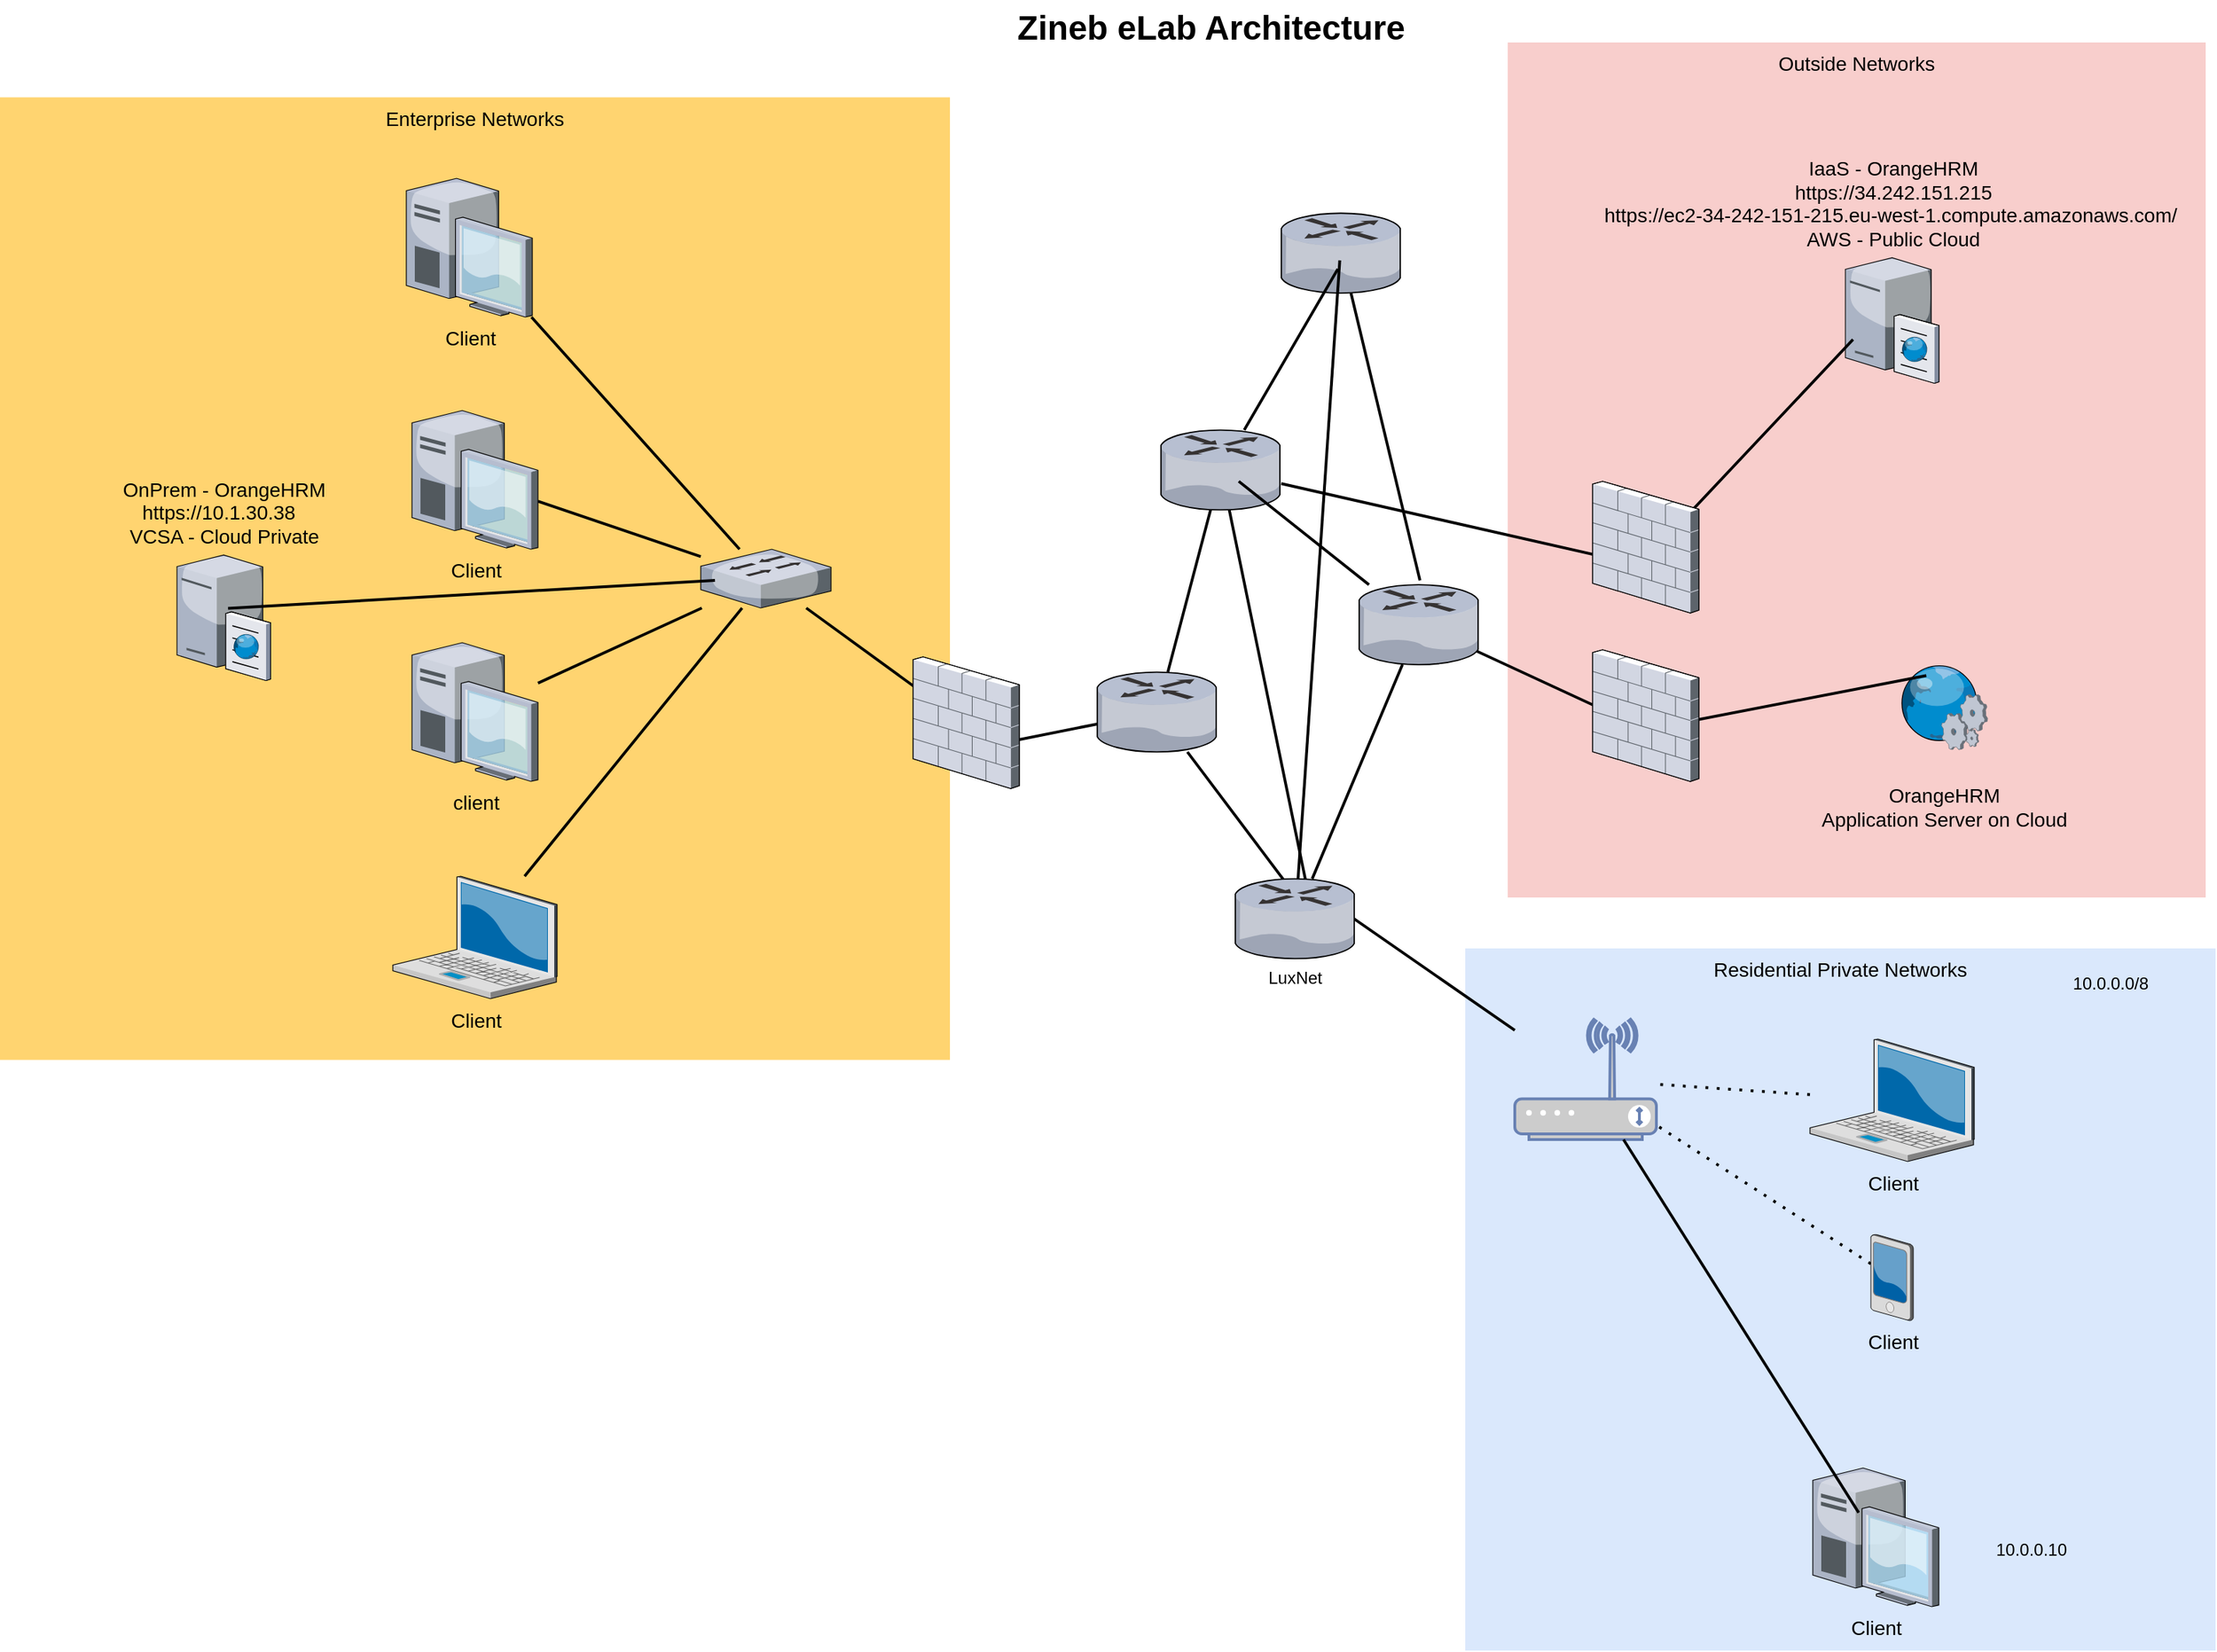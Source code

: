 <mxfile version="27.1.0" pages="3">
  <diagram name="Page-1" id="e3a06f82-3646-2815-327d-82caf3d4e204">
    <mxGraphModel dx="1665" dy="785" grid="1" gridSize="10" guides="1" tooltips="1" connect="1" arrows="1" fold="1" page="1" pageScale="1.5" pageWidth="1169" pageHeight="826" background="none" math="0" shadow="0">
      <root>
        <mxCell id="0" style=";html=1;" />
        <mxCell id="1" style=";html=1;" parent="0" />
        <mxCell id="6a7d8f32e03d9370-61" value="Outside Networks" style="whiteSpace=wrap;html=1;fillColor=#f8cecc;fontSize=14;strokeColor=none;verticalAlign=top;" parent="1" vertex="1">
          <mxGeometry x="1140" y="60" width="493" height="604" as="geometry" />
        </mxCell>
        <mxCell id="1c8GS376BosE7XwJWquw-27" style="edgeStyle=none;rounded=0;html=1;startSize=10;endSize=10;jettySize=auto;orthogonalLoop=1;fontSize=14;endArrow=none;endFill=0;strokeWidth=2;entryX=0.34;entryY=0.545;entryDx=0;entryDy=0;entryPerimeter=0;exitX=0.447;exitY=0.461;exitDx=0;exitDy=0;exitPerimeter=0;" parent="1" source="8HBRmW3oeEry_8KMEBdA-4" target="1c8GS376BosE7XwJWquw-24" edge="1">
          <mxGeometry relative="1" as="geometry">
            <mxPoint x="1000" y="459.5" as="sourcePoint" />
            <mxPoint x="1204" y="448.5" as="targetPoint" />
          </mxGeometry>
        </mxCell>
        <mxCell id="1c8GS376BosE7XwJWquw-16" value="Residential Private Networks" style="whiteSpace=wrap;html=1;fillColor=#dae8fc;fontSize=14;strokeColor=none;verticalAlign=top;" parent="1" vertex="1">
          <mxGeometry x="1110" y="700" width="530" height="496" as="geometry" />
        </mxCell>
        <mxCell id="6a7d8f32e03d9370-57" value="Enterprise Networks" style="whiteSpace=wrap;html=1;fillColor=#FFD470;gradientColor=none;fontSize=14;strokeColor=none;verticalAlign=top;" parent="1" vertex="1">
          <mxGeometry x="75" y="98.75" width="671" height="680" as="geometry" />
        </mxCell>
        <mxCell id="6a7d8f32e03d9370-35" style="edgeStyle=none;rounded=0;html=1;startSize=10;endSize=10;jettySize=auto;orthogonalLoop=1;fontSize=14;endArrow=none;endFill=0;strokeWidth=2;" parent="1" source="6a7d8f32e03d9370-2" target="1c8GS376BosE7XwJWquw-5" edge="1">
          <mxGeometry relative="1" as="geometry">
            <mxPoint x="637" y="693.32" as="targetPoint" />
          </mxGeometry>
        </mxCell>
        <mxCell id="6a7d8f32e03d9370-2" value="Client" style="verticalLabelPosition=bottom;aspect=fixed;html=1;verticalAlign=top;strokeColor=none;shape=mxgraph.citrix.laptop_2;fillColor=#66B2FF;gradientColor=#0066CC;fontSize=14;" parent="1" vertex="1">
          <mxGeometry x="352.5" y="649" width="116" height="86.5" as="geometry" />
        </mxCell>
        <mxCell id="6a7d8f32e03d9370-34" style="edgeStyle=none;rounded=0;html=1;startSize=10;endSize=10;jettySize=auto;orthogonalLoop=1;fontSize=14;endArrow=none;endFill=0;strokeWidth=2;" parent="1" source="6a7d8f32e03d9370-3" target="1c8GS376BosE7XwJWquw-5" edge="1">
          <mxGeometry relative="1" as="geometry">
            <mxPoint x="637" y="529.147" as="targetPoint" />
          </mxGeometry>
        </mxCell>
        <mxCell id="6a7d8f32e03d9370-3" value="client" style="verticalLabelPosition=bottom;aspect=fixed;html=1;verticalAlign=top;strokeColor=none;shape=mxgraph.citrix.desktop;fillColor=#66B2FF;gradientColor=#0066CC;fontSize=14;" parent="1" vertex="1">
          <mxGeometry x="366.0" y="484.0" width="89" height="98" as="geometry" />
        </mxCell>
        <mxCell id="6a7d8f32e03d9370-33" style="edgeStyle=none;rounded=0;html=1;startSize=10;endSize=10;jettySize=auto;orthogonalLoop=1;fontSize=14;endArrow=none;endFill=0;strokeWidth=2;" parent="1" source="6a7d8f32e03d9370-4" target="1c8GS376BosE7XwJWquw-5" edge="1">
          <mxGeometry relative="1" as="geometry">
            <mxPoint x="637" y="365.147" as="targetPoint" />
          </mxGeometry>
        </mxCell>
        <mxCell id="6a7d8f32e03d9370-4" value="Client" style="verticalLabelPosition=bottom;aspect=fixed;html=1;verticalAlign=top;strokeColor=none;shape=mxgraph.citrix.desktop;fillColor=#66B2FF;gradientColor=#0066CC;fontSize=14;" parent="1" vertex="1">
          <mxGeometry x="366.0" y="320.0" width="89" height="98" as="geometry" />
        </mxCell>
        <mxCell id="6a7d8f32e03d9370-32" style="edgeStyle=none;rounded=0;html=1;startSize=10;endSize=10;jettySize=auto;orthogonalLoop=1;fontSize=14;endArrow=none;endFill=0;strokeWidth=2;" parent="1" source="6a7d8f32e03d9370-5" target="1c8GS376BosE7XwJWquw-5" edge="1">
          <mxGeometry relative="1" as="geometry">
            <mxPoint x="637" y="201.137" as="targetPoint" />
          </mxGeometry>
        </mxCell>
        <mxCell id="6a7d8f32e03d9370-5" value="Client" style="verticalLabelPosition=bottom;aspect=fixed;html=1;verticalAlign=top;strokeColor=none;shape=mxgraph.citrix.desktop;fillColor=#66B2FF;gradientColor=#0066CC;fontSize=14;" parent="1" vertex="1">
          <mxGeometry x="362.0" y="156.0" width="89" height="98" as="geometry" />
        </mxCell>
        <mxCell id="6a7d8f32e03d9370-52" style="edgeStyle=none;rounded=0;html=1;startSize=10;endSize=10;jettySize=auto;orthogonalLoop=1;fontSize=14;endArrow=none;endFill=0;strokeWidth=2;entryX=0.654;entryY=0.674;entryDx=0;entryDy=0;entryPerimeter=0;" parent="1" source="6a7d8f32e03d9370-13" target="1c8GS376BosE7XwJWquw-23" edge="1">
          <mxGeometry relative="1" as="geometry">
            <mxPoint x="1175.0" y="544.709" as="targetPoint" />
          </mxGeometry>
        </mxCell>
        <mxCell id="6a7d8f32e03d9370-13" value="" style="verticalLabelPosition=bottom;aspect=fixed;html=1;verticalAlign=top;strokeColor=none;shape=mxgraph.citrix.router;fillColor=#66B2FF;gradientColor=#0066CC;fontSize=14;" parent="1" vertex="1">
          <mxGeometry x="895" y="333.8" width="85" height="56.41" as="geometry" />
        </mxCell>
        <mxCell id="6a7d8f32e03d9370-46" style="edgeStyle=none;rounded=0;html=1;startSize=10;endSize=10;jettySize=auto;orthogonalLoop=1;fontSize=14;endArrow=none;endFill=0;strokeWidth=2;exitX=0.748;exitY=0.669;exitDx=0;exitDy=0;exitPerimeter=0;" parent="1" source="1c8GS376BosE7XwJWquw-4" target="1c8GS376BosE7XwJWquw-25" edge="1">
          <mxGeometry relative="1" as="geometry">
            <mxPoint x="834" y="544.241" as="sourcePoint" />
          </mxGeometry>
        </mxCell>
        <mxCell id="6a7d8f32e03d9370-49" style="edgeStyle=none;rounded=0;html=1;startSize=10;endSize=10;jettySize=auto;orthogonalLoop=1;fontSize=14;endArrow=none;endFill=0;strokeWidth=2;entryX=0.736;entryY=0.238;entryDx=0;entryDy=0;entryPerimeter=0;" parent="1" source="1c8GS376BosE7XwJWquw-20" target="1c8GS376BosE7XwJWquw-28" edge="1">
          <mxGeometry relative="1" as="geometry" />
        </mxCell>
        <mxCell id="6a7d8f32e03d9370-30" value="&lt;br&gt;OrangeHRM&lt;br&gt;Application Server on Cloud" style="verticalLabelPosition=bottom;aspect=fixed;html=1;verticalAlign=top;strokeColor=none;shape=mxgraph.citrix.web_service;fillColor=#66B2FF;gradientColor=#0066CC;fontSize=14;" parent="1" vertex="1">
          <mxGeometry x="1416" y="499.5" width="63" height="60" as="geometry" />
        </mxCell>
        <mxCell id="6a7d8f32e03d9370-62" value="Zineb eLab Architecture" style="text;strokeColor=none;fillColor=none;html=1;fontSize=24;fontStyle=1;verticalAlign=middle;align=center;" parent="1" vertex="1">
          <mxGeometry x="499" y="30" width="861" height="40" as="geometry" />
        </mxCell>
        <mxCell id="1c8GS376BosE7XwJWquw-1" value="IaaS - OrangeHRM&lt;br&gt;https://34.242.151.215&lt;br&gt;https://ec2-34-242-151-215.eu-west-1.compute.amazonaws.com/&amp;nbsp;&lt;br&gt;AWS - Public Cloud" style="verticalLabelPosition=top;aspect=fixed;html=1;verticalAlign=bottom;strokeColor=none;shape=mxgraph.citrix.cache_server;fillColor=#66B2FF;gradientColor=#0066CC;fontSize=14;labelPosition=center;align=center;" parent="1" vertex="1">
          <mxGeometry x="1378.5" y="210" width="66" height="90.63" as="geometry" />
        </mxCell>
        <mxCell id="1c8GS376BosE7XwJWquw-5" value="" style="verticalLabelPosition=bottom;sketch=0;aspect=fixed;html=1;verticalAlign=top;strokeColor=none;align=center;outlineConnect=0;shape=mxgraph.citrix.switch;" parent="1" vertex="1">
          <mxGeometry x="570" y="418" width="92" height="41.5" as="geometry" />
        </mxCell>
        <mxCell id="1c8GS376BosE7XwJWquw-6" style="edgeStyle=none;rounded=0;html=1;startSize=10;endSize=10;jettySize=auto;orthogonalLoop=1;fontSize=14;endArrow=none;endFill=0;strokeWidth=2;entryX=0.591;entryY=0.567;entryDx=0;entryDy=0;entryPerimeter=0;" parent="1" source="1c8GS376BosE7XwJWquw-5" target="1c8GS376BosE7XwJWquw-4" edge="1">
          <mxGeometry relative="1" as="geometry">
            <mxPoint x="456" y="659" as="sourcePoint" />
            <mxPoint x="609" y="470" as="targetPoint" />
          </mxGeometry>
        </mxCell>
        <mxCell id="1c8GS376BosE7XwJWquw-4" value="" style="verticalLabelPosition=bottom;aspect=fixed;html=1;verticalAlign=top;strokeColor=none;shape=mxgraph.citrix.firewall;fillColor=#66B2FF;gradientColor=#0066CC;fontSize=14;" parent="1" vertex="1">
          <mxGeometry x="720" y="494" width="75" height="93" as="geometry" />
        </mxCell>
        <mxCell id="1c8GS376BosE7XwJWquw-9" style="edgeStyle=none;rounded=0;html=1;startSize=10;endSize=10;jettySize=auto;orthogonalLoop=1;fontSize=14;endArrow=none;endFill=0;strokeWidth=2;exitX=0.482;exitY=0.61;exitDx=0;exitDy=0;exitPerimeter=0;entryX=0.082;entryY=0.66;entryDx=0;entryDy=0;entryPerimeter=0;" parent="1" source="1c8GS376BosE7XwJWquw-23" target="1c8GS376BosE7XwJWquw-1" edge="1">
          <mxGeometry relative="1" as="geometry">
            <mxPoint x="1216" y="328" as="sourcePoint" />
            <mxPoint x="1336" y="182" as="targetPoint" />
          </mxGeometry>
        </mxCell>
        <mxCell id="1c8GS376BosE7XwJWquw-12" style="edgeStyle=none;rounded=0;html=1;startSize=10;endSize=10;jettySize=auto;orthogonalLoop=1;fontSize=14;endArrow=none;endFill=0;strokeWidth=2;exitX=0.733;exitY=0.571;exitDx=0;exitDy=0;exitPerimeter=0;entryX=0.312;entryY=0.129;entryDx=0;entryDy=0;entryPerimeter=0;" parent="1" source="1c8GS376BosE7XwJWquw-24" target="6a7d8f32e03d9370-30" edge="1">
          <mxGeometry relative="1" as="geometry">
            <mxPoint x="1227" y="329" as="sourcePoint" />
            <mxPoint x="1486" y="330" as="targetPoint" />
          </mxGeometry>
        </mxCell>
        <mxCell id="1c8GS376BosE7XwJWquw-13" value="" style="endArrow=none;dashed=1;html=1;dashPattern=1 3;strokeWidth=2;rounded=0;" parent="1" source="1c8GS376BosE7XwJWquw-18" target="1c8GS376BosE7XwJWquw-20" edge="1">
          <mxGeometry width="50" height="50" relative="1" as="geometry">
            <mxPoint x="1250" y="1020" as="sourcePoint" />
            <mxPoint x="1310" y="810" as="targetPoint" />
          </mxGeometry>
        </mxCell>
        <mxCell id="1c8GS376BosE7XwJWquw-17" value="Client" style="verticalLabelPosition=bottom;aspect=fixed;html=1;verticalAlign=top;strokeColor=none;shape=mxgraph.citrix.laptop_2;fillColor=#66B2FF;gradientColor=#0066CC;fontSize=14;" parent="1" vertex="1">
          <mxGeometry x="1353.5" y="764" width="116" height="86.5" as="geometry" />
        </mxCell>
        <mxCell id="1c8GS376BosE7XwJWquw-18" value="Client" style="verticalLabelPosition=bottom;aspect=fixed;html=1;verticalAlign=top;strokeColor=none;shape=mxgraph.citrix.pda;fillColor=#66B2FF;gradientColor=#0066CC;fontSize=14;" parent="1" vertex="1">
          <mxGeometry x="1396.5" y="902" width="30" height="61" as="geometry" />
        </mxCell>
        <mxCell id="1c8GS376BosE7XwJWquw-20" value="" style="fontColor=#0066CC;verticalAlign=top;verticalLabelPosition=bottom;labelPosition=center;align=center;html=1;outlineConnect=0;fillColor=#CCCCCC;strokeColor=#6881B3;gradientColor=none;gradientDirection=north;strokeWidth=2;shape=mxgraph.networks.wireless_modem;" parent="1" vertex="1">
          <mxGeometry x="1145" y="750" width="100" height="85" as="geometry" />
        </mxCell>
        <mxCell id="1c8GS376BosE7XwJWquw-21" value="Client" style="verticalLabelPosition=bottom;aspect=fixed;html=1;verticalAlign=top;strokeColor=none;shape=mxgraph.citrix.desktop;fillColor=#66B2FF;gradientColor=#0066CC;fontSize=14;" parent="1" vertex="1">
          <mxGeometry x="1355.5" y="1067" width="89" height="98" as="geometry" />
        </mxCell>
        <mxCell id="1c8GS376BosE7XwJWquw-23" value="" style="verticalLabelPosition=bottom;aspect=fixed;html=1;verticalAlign=top;strokeColor=none;shape=mxgraph.citrix.firewall;fillColor=#66B2FF;gradientColor=#0066CC;fontSize=14;" parent="1" vertex="1">
          <mxGeometry x="1200" y="370" width="75" height="93" as="geometry" />
        </mxCell>
        <mxCell id="1c8GS376BosE7XwJWquw-24" value="" style="verticalLabelPosition=bottom;aspect=fixed;html=1;verticalAlign=top;strokeColor=none;shape=mxgraph.citrix.firewall;fillColor=#66B2FF;gradientColor=#0066CC;fontSize=14;" parent="1" vertex="1">
          <mxGeometry x="1200" y="489" width="75" height="93" as="geometry" />
        </mxCell>
        <mxCell id="1c8GS376BosE7XwJWquw-25" value="" style="verticalLabelPosition=bottom;aspect=fixed;html=1;verticalAlign=top;strokeColor=none;shape=mxgraph.citrix.router;fillColor=#66B2FF;gradientColor=#0066CC;fontSize=14;" parent="1" vertex="1">
          <mxGeometry x="850" y="504.79" width="85" height="56.41" as="geometry" />
        </mxCell>
        <mxCell id="1c8GS376BosE7XwJWquw-26" style="edgeStyle=none;rounded=0;html=1;startSize=10;endSize=10;jettySize=auto;orthogonalLoop=1;fontSize=14;endArrow=none;endFill=0;strokeWidth=2;" parent="1" source="6a7d8f32e03d9370-13" target="1c8GS376BosE7XwJWquw-25" edge="1">
          <mxGeometry relative="1" as="geometry">
            <mxPoint x="820" y="542" as="sourcePoint" />
            <mxPoint x="1003" y="320" as="targetPoint" />
          </mxGeometry>
        </mxCell>
        <mxCell id="1c8GS376BosE7XwJWquw-29" style="edgeStyle=none;rounded=0;html=1;startSize=10;endSize=10;jettySize=auto;orthogonalLoop=1;fontSize=14;endArrow=none;endFill=0;strokeWidth=2;exitX=0.626;exitY=0.321;exitDx=0;exitDy=0;exitPerimeter=0;" parent="1" source="1c8GS376BosE7XwJWquw-28" target="6a7d8f32e03d9370-13" edge="1">
          <mxGeometry relative="1" as="geometry">
            <mxPoint x="1131" y="602.5" as="sourcePoint" />
            <mxPoint x="990" y="456.5" as="targetPoint" />
          </mxGeometry>
        </mxCell>
        <mxCell id="1c8GS376BosE7XwJWquw-31" style="edgeStyle=none;rounded=0;html=1;startSize=10;endSize=10;jettySize=auto;orthogonalLoop=1;fontSize=14;endArrow=none;endFill=0;strokeWidth=2;exitX=0.515;exitY=0.238;exitDx=0;exitDy=0;exitPerimeter=0;" parent="1" source="1c8GS376BosE7XwJWquw-28" target="1c8GS376BosE7XwJWquw-25" edge="1">
          <mxGeometry relative="1" as="geometry">
            <mxPoint x="1063" y="546" as="sourcePoint" />
            <mxPoint x="922" y="400" as="targetPoint" />
          </mxGeometry>
        </mxCell>
        <mxCell id="1c8GS376BosE7XwJWquw-38" value="" style="endArrow=none;dashed=1;html=1;dashPattern=1 3;strokeWidth=2;rounded=0;" parent="1" source="1c8GS376BosE7XwJWquw-17" target="1c8GS376BosE7XwJWquw-20" edge="1">
          <mxGeometry width="50" height="50" relative="1" as="geometry">
            <mxPoint x="1407" y="933" as="sourcePoint" />
            <mxPoint x="1255" y="835" as="targetPoint" />
          </mxGeometry>
        </mxCell>
        <mxCell id="1c8GS376BosE7XwJWquw-39" style="edgeStyle=none;rounded=0;html=1;startSize=10;endSize=10;jettySize=auto;orthogonalLoop=1;fontSize=14;endArrow=none;endFill=0;strokeWidth=2;exitX=0.364;exitY=0.322;exitDx=0;exitDy=0;exitPerimeter=0;" parent="1" source="1c8GS376BosE7XwJWquw-21" target="1c8GS376BosE7XwJWquw-20" edge="1">
          <mxGeometry relative="1" as="geometry">
            <mxPoint x="1321" y="976" as="sourcePoint" />
            <mxPoint x="1180" y="830" as="targetPoint" />
          </mxGeometry>
        </mxCell>
        <mxCell id="1c8GS376BosE7XwJWquw-28" value="" style="verticalLabelPosition=bottom;aspect=fixed;html=1;verticalAlign=top;strokeColor=none;shape=mxgraph.citrix.router;fillColor=#66B2FF;gradientColor=#0066CC;fontSize=14;" parent="1" vertex="1">
          <mxGeometry x="947.5" y="650.8" width="85" height="56.41" as="geometry" />
        </mxCell>
        <mxCell id="1c8GS376BosE7XwJWquw-42" value="&lt;br&gt;OnPrem - OrangeHRM&lt;div&gt;https://10.1.30.38&amp;nbsp;&amp;nbsp;&lt;br&gt;VCSA - Cloud Private&lt;/div&gt;" style="verticalLabelPosition=top;aspect=fixed;html=1;verticalAlign=bottom;strokeColor=none;shape=mxgraph.citrix.cache_server;fillColor=#66B2FF;gradientColor=#0066CC;fontSize=14;labelPosition=center;align=center;" parent="1" vertex="1">
          <mxGeometry x="200" y="420" width="66" height="90.63" as="geometry" />
        </mxCell>
        <mxCell id="1c8GS376BosE7XwJWquw-44" style="edgeStyle=none;rounded=0;html=1;startSize=10;endSize=10;jettySize=auto;orthogonalLoop=1;fontSize=14;endArrow=none;endFill=0;strokeWidth=2;exitX=0.547;exitY=0.438;exitDx=0;exitDy=0;exitPerimeter=0;entryX=0.109;entryY=0.53;entryDx=0;entryDy=0;entryPerimeter=0;" parent="1" source="1c8GS376BosE7XwJWquw-42" target="1c8GS376BosE7XwJWquw-5" edge="1">
          <mxGeometry relative="1" as="geometry">
            <mxPoint x="465" y="394" as="sourcePoint" />
            <mxPoint x="580" y="433" as="targetPoint" />
          </mxGeometry>
        </mxCell>
        <mxCell id="8HBRmW3oeEry_8KMEBdA-1" value="LuxNet" style="text;html=1;align=center;verticalAlign=middle;whiteSpace=wrap;rounded=0;" parent="1" vertex="1">
          <mxGeometry x="960" y="705.5" width="60" height="30" as="geometry" />
        </mxCell>
        <mxCell id="8HBRmW3oeEry_8KMEBdA-3" value="" style="verticalLabelPosition=bottom;aspect=fixed;html=1;verticalAlign=top;strokeColor=none;shape=mxgraph.citrix.router;fillColor=#66B2FF;gradientColor=#0066CC;fontSize=14;" parent="1" vertex="1">
          <mxGeometry x="980" y="180.63" width="85" height="56.41" as="geometry" />
        </mxCell>
        <mxCell id="8HBRmW3oeEry_8KMEBdA-4" value="" style="verticalLabelPosition=bottom;aspect=fixed;html=1;verticalAlign=top;strokeColor=none;shape=mxgraph.citrix.router;fillColor=#66B2FF;gradientColor=#0066CC;fontSize=14;" parent="1" vertex="1">
          <mxGeometry x="1035" y="443.09" width="85" height="56.41" as="geometry" />
        </mxCell>
        <mxCell id="8HBRmW3oeEry_8KMEBdA-6" style="edgeStyle=none;rounded=0;html=1;startSize=10;endSize=10;jettySize=auto;orthogonalLoop=1;fontSize=14;endArrow=none;endFill=0;strokeWidth=2;" parent="1" target="8HBRmW3oeEry_8KMEBdA-4" edge="1">
          <mxGeometry relative="1" as="geometry">
            <mxPoint x="1212" y="431" as="targetPoint" />
            <mxPoint x="950" y="370" as="sourcePoint" />
          </mxGeometry>
        </mxCell>
        <mxCell id="8HBRmW3oeEry_8KMEBdA-7" style="edgeStyle=none;rounded=0;html=1;startSize=10;endSize=10;jettySize=auto;orthogonalLoop=1;fontSize=14;endArrow=none;endFill=0;strokeWidth=2;" parent="1" source="8HBRmW3oeEry_8KMEBdA-3" edge="1">
          <mxGeometry relative="1" as="geometry">
            <mxPoint x="1078" y="440" as="targetPoint" />
            <mxPoint x="1000" y="392" as="sourcePoint" />
          </mxGeometry>
        </mxCell>
        <mxCell id="8HBRmW3oeEry_8KMEBdA-8" style="edgeStyle=none;rounded=0;html=1;startSize=10;endSize=10;jettySize=auto;orthogonalLoop=1;fontSize=14;endArrow=none;endFill=0;strokeWidth=2;" parent="1" target="6a7d8f32e03d9370-13" edge="1">
          <mxGeometry relative="1" as="geometry">
            <mxPoint x="1078" y="451" as="targetPoint" />
            <mxPoint x="1020" y="220" as="sourcePoint" />
          </mxGeometry>
        </mxCell>
        <mxCell id="8HBRmW3oeEry_8KMEBdA-9" style="edgeStyle=none;rounded=0;html=1;startSize=10;endSize=10;jettySize=auto;orthogonalLoop=1;fontSize=14;endArrow=none;endFill=0;strokeWidth=2;" parent="1" target="1c8GS376BosE7XwJWquw-28" edge="1">
          <mxGeometry relative="1" as="geometry">
            <mxPoint x="1035" y="420.0" as="targetPoint" />
            <mxPoint x="1021.366" y="213.95" as="sourcePoint" />
          </mxGeometry>
        </mxCell>
        <mxCell id="8HBRmW3oeEry_8KMEBdA-10" style="edgeStyle=none;rounded=0;html=1;startSize=10;endSize=10;jettySize=auto;orthogonalLoop=1;fontSize=14;endArrow=none;endFill=0;strokeWidth=2;" parent="1" source="8HBRmW3oeEry_8KMEBdA-4" target="1c8GS376BosE7XwJWquw-28" edge="1">
          <mxGeometry relative="1" as="geometry">
            <mxPoint x="1110" y="691" as="targetPoint" />
            <mxPoint x="1052" y="460" as="sourcePoint" />
          </mxGeometry>
        </mxCell>
        <mxCell id="8HBRmW3oeEry_8KMEBdA-14" value="10.0.0.0/8" style="text;html=1;align=center;verticalAlign=middle;whiteSpace=wrap;rounded=0;" parent="1" vertex="1">
          <mxGeometry x="1536.25" y="710" width="60" height="30" as="geometry" />
        </mxCell>
        <mxCell id="8HBRmW3oeEry_8KMEBdA-15" value="10.0.0.10" style="text;html=1;align=center;verticalAlign=middle;whiteSpace=wrap;rounded=0;" parent="1" vertex="1">
          <mxGeometry x="1480" y="1110" width="60" height="30" as="geometry" />
        </mxCell>
      </root>
    </mxGraphModel>
  </diagram>
  <diagram id="7Zdg5XOAvt3qt6NcCtvr" name="Page-2">
    <mxGraphModel dx="1418" dy="786" grid="1" gridSize="10" guides="1" tooltips="1" connect="1" arrows="1" fold="1" page="1" pageScale="1" pageWidth="827" pageHeight="1169" math="0" shadow="0">
      <root>
        <mxCell id="0" />
        <mxCell id="1" parent="0" />
        <mxCell id="WBae-NqPy4r9RPlT_UIk-1" value="Version Actuelle" style="text;html=1;align=center;verticalAlign=middle;whiteSpace=wrap;rounded=0;" parent="1" vertex="1">
          <mxGeometry x="130" y="30" width="60" height="30" as="geometry" />
        </mxCell>
        <mxCell id="WBae-NqPy4r9RPlT_UIk-3" value="&lt;br&gt;&lt;table style=&quot;forced-color-adjust: none; font-style: normal; font-variant-ligatures: normal; font-variant-caps: normal; font-weight: 400; orphans: 2; text-transform: none; widows: 2; word-spacing: 0px; -webkit-text-stroke-width: 0px; white-space: normal; text-decoration-thickness: initial; text-decoration-style: initial; text-decoration-color: initial; box-sizing: inherit; border-spacing: 0px; border-style: solid; border-width: 0px; border-color: rgb(203, 212, 216); border-radius: 0px; background-color: rgb(255, 255, 255); color: rgb(102, 102, 102); margin: 0px; max-width: 100%; width: 500px; box-shadow: none; font-family: Metropolis, &amp;quot;Avenir Next&amp;quot;, &amp;quot;Helvetica Neue&amp;quot;, Arial, sans-serif; font-size: 14px; letter-spacing: -0.1px; text-align: start;&quot; class=&quot;table table-compact table-noborder ng-star-inserted&quot;&gt;&lt;tbody style=&quot;forced-color-adjust: none;&quot;&gt;&lt;tr style=&quot;forced-color-adjust: none; box-sizing: inherit;&quot;&gt;&lt;td style=&quot;forced-color-adjust: none; box-sizing: inherit; color: rgb(27, 43, 50); border-top: 0px none; font-size: 13px; line-height: 20px; font-weight: 600; padding: 4px 16px 4px 0px; vertical-align: top; letter-spacing: -0.1px; margin-top: 1.2rem; margin-bottom: 0px; border-right: 0px none; width: 6rem; border-radius: 0px !important;&quot; class=&quot;left left-width p4&quot;&gt;CPU&lt;/td&gt;&lt;td style=&quot;forced-color-adjust: none; box-sizing: inherit; border-top: 0px none; line-height: 16px; padding: 4px 16px; vertical-align: top; border-radius: 0px !important;&quot; data-test-id=&quot;cpuUtilizationValues&quot; class=&quot;left&quot;&gt;2 CPU(s),&amp;nbsp;&lt;/td&gt;&lt;/tr&gt;&lt;tr style=&quot;forced-color-adjust: none; box-sizing: inherit;&quot;&gt;&lt;td style=&quot;forced-color-adjust: none; box-sizing: inherit; color: rgb(27, 43, 50); border-top: 0px none; font-size: 13px; line-height: 20px; font-weight: 600; padding: 4px 16px 4px 0px; vertical-align: top; letter-spacing: -0.1px; margin-top: 1.2rem; margin-bottom: 0px; border-right: 0px none; width: 6rem; border-radius: 0px !important;&quot; class=&quot;left left-width p4&quot;&gt;Memory&lt;/td&gt;&lt;td style=&quot;forced-color-adjust: none; box-sizing: inherit; border-top: 0px none; line-height: 16px; padding: 4px 16px; vertical-align: top; border-radius: 0px !important;&quot; data-test-id=&quot;memoryUtilizationValues&quot; class=&quot;left&quot;&gt;2 GB,active&lt;/td&gt;&lt;/tr&gt;&lt;tr style=&quot;forced-color-adjust: none; box-sizing: inherit;&quot; class=&quot;ng-star-inserted&quot;&gt;&lt;td style=&quot;forced-color-adjust: none; box-sizing: inherit; color: rgb(27, 43, 50); border-top: 0px none; font-size: 13px; line-height: 20px; font-weight: 600; padding: 4px 16px 4px 0px; vertical-align: top; letter-spacing: -0.1px; margin-top: 1.2rem; margin-bottom: 0px; border-right: 0px none; width: 6rem; border-radius: 0px !important;&quot; class=&quot;left left-width p4&quot;&gt;Hard disk 1&lt;/td&gt;&lt;td style=&quot;forced-color-adjust: none; box-sizing: inherit; border-top: 0px none; line-height: 16px; padding: 4px 16px; vertical-align: top; border-radius: 0px !important;&quot; class=&quot;left&quot;&gt;&lt;div style=&quot;forced-color-adjust: none; box-sizing: inherit;&quot;&gt;&lt;span style=&quot;forced-color-adjust: none; box-sizing: inherit;&quot; class=&quot;ng-star-inserted&quot;&gt;50 GB&amp;nbsp;&lt;br&gt;&lt;br&gt;&lt;span style=&quot;color: rgb(84, 91, 100); font-family: &amp;quot;Amazon Ember&amp;quot;, &amp;quot;Helvetica Neue&amp;quot;, Roboto, Arial, sans-serif; letter-spacing: normal;&quot;&gt;&amp;nbsp;&lt;/span&gt;&lt;span style=&quot;color: rgb(84, 91, 100); font-family: &amp;quot;Amazon Ember&amp;quot;, &amp;quot;Helvetica Neue&amp;quot;, Roboto, Arial, sans-serif; letter-spacing: normal;&quot;&gt;10.63&lt;/span&gt;&lt;span style=&quot;color: rgb(84, 91, 100); font-family: &amp;quot;Amazon Ember&amp;quot;, &amp;quot;Helvetica Neue&amp;quot;, Roboto, Arial, sans-serif; letter-spacing: normal;&quot;&gt;&amp;nbsp;&lt;/span&gt;&lt;span style=&quot;color: rgb(84, 91, 100); font-family: &amp;quot;Amazon Ember&amp;quot;, &amp;quot;Helvetica Neue&amp;quot;, Roboto, Arial, sans-serif; letter-spacing: normal;&quot;&gt;USD&lt;/span&gt;&lt;/span&gt;&lt;/div&gt;&lt;/td&gt;&lt;/tr&gt;&lt;/tbody&gt;&lt;/table&gt;&lt;div&gt;&lt;br&gt;&lt;/div&gt;" style="text;whiteSpace=wrap;html=1;" parent="1" vertex="1">
          <mxGeometry x="150" y="90" width="300" height="110" as="geometry" />
        </mxCell>
        <mxCell id="WBae-NqPy4r9RPlT_UIk-4" value="IAAS Cloud" style="text;html=1;align=center;verticalAlign=middle;whiteSpace=wrap;rounded=0;" parent="1" vertex="1">
          <mxGeometry x="120" y="610" width="60" height="30" as="geometry" />
        </mxCell>
        <mxCell id="WBae-NqPy4r9RPlT_UIk-5" value="&lt;br&gt;&lt;table style=&quot;forced-color-adjust: none; font-style: normal; font-variant-ligatures: normal; font-variant-caps: normal; font-weight: 400; orphans: 2; text-transform: none; widows: 2; word-spacing: 0px; -webkit-text-stroke-width: 0px; white-space: normal; text-decoration-thickness: initial; text-decoration-style: initial; text-decoration-color: initial; box-sizing: inherit; border-spacing: 0px; border-style: solid; border-width: 0px; border-color: rgb(203, 212, 216); border-radius: 0px; background-color: rgb(255, 255, 255); color: rgb(102, 102, 102); margin: 0px; max-width: 100%; width: 500px; box-shadow: none; font-family: Metropolis, &amp;quot;Avenir Next&amp;quot;, &amp;quot;Helvetica Neue&amp;quot;, Arial, sans-serif; font-size: 14px; letter-spacing: -0.1px; text-align: start;&quot; class=&quot;table table-compact table-noborder ng-star-inserted&quot;&gt;&lt;tbody style=&quot;forced-color-adjust: none;&quot;&gt;&lt;tr style=&quot;forced-color-adjust: none; box-sizing: inherit;&quot;&gt;&lt;td style=&quot;forced-color-adjust: none; box-sizing: inherit; color: rgb(27, 43, 50); border-top: 0px none; font-size: 13px; line-height: 20px; font-weight: 600; padding: 4px 16px 4px 0px; vertical-align: top; letter-spacing: -0.1px; margin-top: 1.2rem; margin-bottom: 0px; border-right: 0px none; width: 6rem; border-radius: 0px !important;&quot; class=&quot;left left-width p4&quot;&gt;CPU&lt;/td&gt;&lt;td style=&quot;forced-color-adjust: none; box-sizing: inherit; border-top: 0px none; line-height: 16px; padding: 4px 16px; vertical-align: top; border-radius: 0px !important;&quot; data-test-id=&quot;cpuUtilizationValues&quot; class=&quot;left&quot;&gt;4 CPU(s), 25 MHz used&lt;/td&gt;&lt;/tr&gt;&lt;tr style=&quot;forced-color-adjust: none; box-sizing: inherit;&quot;&gt;&lt;td style=&quot;forced-color-adjust: none; box-sizing: inherit; color: rgb(27, 43, 50); border-top: 0px none; font-size: 13px; line-height: 20px; font-weight: 600; padding: 4px 16px 4px 0px; vertical-align: top; letter-spacing: -0.1px; margin-top: 1.2rem; margin-bottom: 0px; border-right: 0px none; width: 6rem; border-radius: 0px !important;&quot; class=&quot;left left-width p4&quot;&gt;Memory&lt;/td&gt;&lt;td style=&quot;forced-color-adjust: none; box-sizing: inherit; border-top: 0px none; line-height: 16px; padding: 4px 16px; vertical-align: top; border-radius: 0px !important;&quot; data-test-id=&quot;memoryUtilizationValues&quot; class=&quot;left&quot;&gt;6 GB, 0 GB memory active&lt;/td&gt;&lt;/tr&gt;&lt;tr style=&quot;forced-color-adjust: none; box-sizing: inherit;&quot; class=&quot;ng-star-inserted&quot;&gt;&lt;td style=&quot;forced-color-adjust: none; box-sizing: inherit; color: rgb(27, 43, 50); border-top: 0px none; font-size: 13px; line-height: 20px; font-weight: 600; padding: 4px 16px 4px 0px; vertical-align: top; letter-spacing: -0.1px; margin-top: 1.2rem; margin-bottom: 0px; border-right: 0px none; width: 6rem; border-radius: 0px !important;&quot; class=&quot;left left-width p4&quot;&gt;Hard disk 1&lt;/td&gt;&lt;td style=&quot;forced-color-adjust: none; box-sizing: inherit; border-top: 0px none; line-height: 16px; padding: 4px 16px; vertical-align: top; border-radius: 0px !important;&quot; class=&quot;left&quot;&gt;&lt;div style=&quot;forced-color-adjust: none; box-sizing: inherit;&quot;&gt;&lt;span style=&quot;forced-color-adjust: none; box-sizing: inherit;&quot; class=&quot;ng-star-inserted&quot;&gt;25 GB | Thin Provision&amp;nbsp;&lt;br&gt;&lt;span style=&quot;color: rgb(84, 91, 100); font-family: &amp;quot;Amazon Ember&amp;quot;, &amp;quot;Helvetica Neue&amp;quot;, Roboto, Arial, sans-serif; letter-spacing: normal;&quot;&gt;&amp;nbsp;&lt;/span&gt;&lt;/span&gt;&lt;/div&gt;&lt;div style=&quot;forced-color-adjust: none; box-sizing: inherit;&quot;&gt;&lt;span style=&quot;forced-color-adjust: none; box-sizing: inherit;&quot; class=&quot;ng-star-inserted&quot;&gt;&lt;span style=&quot;color: rgb(84, 91, 100); font-family: &amp;quot;Amazon Ember&amp;quot;, &amp;quot;Helvetica Neue&amp;quot;, Roboto, Arial, sans-serif; letter-spacing: normal;&quot;&gt;68.44&lt;/span&gt;&lt;span style=&quot;color: rgb(84, 91, 100); font-family: &amp;quot;Amazon Ember&amp;quot;, &amp;quot;Helvetica Neue&amp;quot;, Roboto, Arial, sans-serif; letter-spacing: normal;&quot;&gt;&amp;nbsp;&lt;/span&gt;&lt;span style=&quot;color: rgb(84, 91, 100); font-family: &amp;quot;Amazon Ember&amp;quot;, &amp;quot;Helvetica Neue&amp;quot;, Roboto, Arial, sans-serif; letter-spacing: normal;&quot;&gt;USD&lt;/span&gt;&lt;/span&gt;&lt;/div&gt;&lt;/td&gt;&lt;/tr&gt;&lt;/tbody&gt;&lt;/table&gt;&lt;div&gt;&lt;br&gt;&lt;/div&gt;" style="text;whiteSpace=wrap;html=1;" parent="1" vertex="1">
          <mxGeometry x="520" y="90" width="300" height="110" as="geometry" />
        </mxCell>
        <mxCell id="WBae-NqPy4r9RPlT_UIk-6" value="Version Recommandée&lt;div&gt;&lt;br&gt;&lt;/div&gt;" style="text;html=1;align=center;verticalAlign=middle;whiteSpace=wrap;rounded=0;" parent="1" vertex="1">
          <mxGeometry x="550" y="30" width="60" height="30" as="geometry" />
        </mxCell>
        <mxCell id="WBae-NqPy4r9RPlT_UIk-7" value="&lt;div&gt;Réellment utilisé&lt;/div&gt;" style="text;html=1;align=center;verticalAlign=middle;whiteSpace=wrap;rounded=0;" parent="1" vertex="1">
          <mxGeometry x="920" y="20" width="60" height="30" as="geometry" />
        </mxCell>
        <mxCell id="WBae-NqPy4r9RPlT_UIk-8" value="&lt;br&gt;&lt;table style=&quot;forced-color-adjust: none; font-style: normal; font-variant-ligatures: normal; font-variant-caps: normal; font-weight: 400; orphans: 2; text-transform: none; widows: 2; word-spacing: 0px; -webkit-text-stroke-width: 0px; white-space: normal; text-decoration-thickness: initial; text-decoration-style: initial; text-decoration-color: initial; box-sizing: inherit; border-spacing: 0px; border-style: solid; border-width: 0px; border-color: rgb(203, 212, 216); border-radius: 0px; background-color: rgb(255, 255, 255); color: rgb(102, 102, 102); margin: 0px; max-width: 100%; width: 500px; box-shadow: none; font-family: Metropolis, &amp;quot;Avenir Next&amp;quot;, &amp;quot;Helvetica Neue&amp;quot;, Arial, sans-serif; font-size: 14px; letter-spacing: -0.1px; text-align: start;&quot; class=&quot;table table-compact table-noborder ng-star-inserted&quot;&gt;&lt;tbody style=&quot;forced-color-adjust: none;&quot;&gt;&lt;tr style=&quot;forced-color-adjust: none; box-sizing: inherit;&quot;&gt;&lt;td style=&quot;forced-color-adjust: none; box-sizing: inherit; color: rgb(27, 43, 50); border-top: 0px none; font-size: 13px; line-height: 20px; font-weight: 600; padding: 4px 16px 4px 0px; vertical-align: top; letter-spacing: -0.1px; margin-top: 1.2rem; margin-bottom: 0px; border-right: 0px none; width: 6rem; border-radius: 0px !important;&quot; class=&quot;left left-width p4&quot;&gt;CPU&lt;/td&gt;&lt;td style=&quot;forced-color-adjust: none; box-sizing: inherit; border-top: 0px none; line-height: 16px; padding: 4px 16px; vertical-align: top; border-radius: 0px !important;&quot; data-test-id=&quot;cpuUtilizationValues&quot; class=&quot;left&quot;&gt;1 CPU(s), 10% used&lt;/td&gt;&lt;/tr&gt;&lt;tr style=&quot;forced-color-adjust: none; box-sizing: inherit;&quot;&gt;&lt;td style=&quot;forced-color-adjust: none; box-sizing: inherit; color: rgb(27, 43, 50); border-top: 0px none; font-size: 13px; line-height: 20px; font-weight: 600; padding: 4px 16px 4px 0px; vertical-align: top; letter-spacing: -0.1px; margin-top: 1.2rem; margin-bottom: 0px; border-right: 0px none; width: 6rem; border-radius: 0px !important;&quot; class=&quot;left left-width p4&quot;&gt;Memory&lt;/td&gt;&lt;td style=&quot;forced-color-adjust: none; box-sizing: inherit; border-top: 0px none; line-height: 16px; padding: 4px 16px; vertical-align: top; border-radius: 0px !important;&quot; data-test-id=&quot;memoryUtilizationValues&quot; class=&quot;left&quot;&gt;500 MB&lt;/td&gt;&lt;/tr&gt;&lt;tr style=&quot;forced-color-adjust: none; box-sizing: inherit;&quot; class=&quot;ng-star-inserted&quot;&gt;&lt;td style=&quot;forced-color-adjust: none; box-sizing: inherit; color: rgb(27, 43, 50); border-top: 0px none; font-size: 13px; line-height: 20px; font-weight: 600; padding: 4px 16px 4px 0px; vertical-align: top; letter-spacing: -0.1px; margin-top: 1.2rem; margin-bottom: 0px; border-right: 0px none; width: 6rem; border-radius: 0px !important;&quot; class=&quot;left left-width p4&quot;&gt;Hard disk 1&lt;/td&gt;&lt;td style=&quot;forced-color-adjust: none; box-sizing: inherit; border-top: 0px none; line-height: 16px; padding: 4px 16px; vertical-align: top; border-radius: 0px !important;&quot; class=&quot;left&quot;&gt;&lt;div style=&quot;forced-color-adjust: none; box-sizing: inherit;&quot;&gt;&lt;span style=&quot;forced-color-adjust: none; box-sizing: inherit;&quot; class=&quot;ng-star-inserted&quot;&gt;25 GB | 10 % used&lt;br&gt;&lt;br&gt;&lt;/span&gt;&lt;/div&gt;&lt;div style=&quot;forced-color-adjust: none; box-sizing: inherit;&quot;&gt;&lt;span style=&quot;forced-color-adjust: none; box-sizing: inherit;&quot; class=&quot;ng-star-inserted&quot;&gt;&lt;span style=&quot;color: rgb(84, 91, 100); font-family: &amp;quot;Amazon Ember&amp;quot;, &amp;quot;Helvetica Neue&amp;quot;, Roboto, Arial, sans-serif; letter-spacing: normal;&quot;&gt;&amp;nbsp;&lt;/span&gt;&lt;span style=&quot;color: rgb(84, 91, 100); font-family: &amp;quot;Amazon Ember&amp;quot;, &amp;quot;Helvetica Neue&amp;quot;, Roboto, Arial, sans-serif; letter-spacing: normal;&quot;&gt;4.42&lt;/span&gt;&lt;span style=&quot;color: rgb(84, 91, 100); font-family: &amp;quot;Amazon Ember&amp;quot;, &amp;quot;Helvetica Neue&amp;quot;, Roboto, Arial, sans-serif; letter-spacing: normal;&quot;&gt;&amp;nbsp;&lt;/span&gt;&lt;span style=&quot;color: rgb(84, 91, 100); font-family: &amp;quot;Amazon Ember&amp;quot;, &amp;quot;Helvetica Neue&amp;quot;, Roboto, Arial, sans-serif; letter-spacing: normal;&quot;&gt;USD&lt;/span&gt;&lt;/span&gt;&lt;/div&gt;&lt;/td&gt;&lt;/tr&gt;&lt;/tbody&gt;&lt;/table&gt;" style="text;whiteSpace=wrap;html=1;" parent="1" vertex="1">
          <mxGeometry x="880" y="90" width="300" height="110" as="geometry" />
        </mxCell>
        <mxCell id="G-qUREEM6Qe4NxYLqhAB-1" value="&lt;div&gt;&lt;span style=&quot;background-color: rgb(245, 245, 245); color: rgb(1, 1, 1);&quot;&gt;&lt;br&gt;&lt;font face=&quot;RobotoLocal&quot; color=&quot;#010101&quot;&gt;&lt;span style=&quot;font-size: 23px;&quot;&gt;Instance EC2: Operating system - Debian Linux 12 - Gratuit (Services payant)&lt;/span&gt;&lt;/font&gt;&lt;/span&gt;&lt;/div&gt;&lt;div&gt;&lt;span style=&quot;background-color: rgb(245, 245, 245); font-size: 23px; font-family: RobotoLocal; color: rgb(1, 1, 1);&quot;&gt;Apache Webserver -&amp;nbsp;&lt;/span&gt;&lt;span style=&quot;color: rgb(1, 1, 1); font-family: RobotoLocal; font-size: 14px; background-color: rgb(245, 245, 245);&quot;&gt;Apache version 2.4.62&lt;/span&gt;&lt;/div&gt;&lt;div&gt;&lt;span style=&quot;box-sizing: border-box; scrollbar-width: thin; font-size: 23px; display: inline-block; color: rgb(1, 1, 1); font-family: RobotoLocal; background-color: rgb(245, 245, 245); scrollbar-color: rgba(165, 165, 165, 0.333) rgba(132, 132, 132, 0.133);&quot; data-main_title=&quot;&quot;&gt;MariaDB Database Server -&amp;nbsp;&amp;nbsp;&lt;/span&gt;&lt;span style=&quot;color: rgb(1, 1, 1); font-family: RobotoLocal; font-size: 14px; background-color: rgb(245, 245, 245);&quot;&gt;MySQL version 10.11.3-MariaDB&lt;/span&gt;&lt;span style=&quot;color: rgb(1, 1, 1); font-family: RobotoLocal; font-size: 14px; background-color: rgb(245, 245, 245);&quot;&gt;&lt;/span&gt;&lt;/div&gt;&lt;div&gt;&lt;span style=&quot;font-family: RobotoLocal; font-size: 14px; background-color: rgb(245, 245, 245);&quot;&gt;&lt;font style=&quot;color: rgb(255, 153, 51);&quot;&gt;&lt;span style=&quot;box-sizing: border-box; scrollbar-width: thin; font-size: 23px; display: inline-block; scrollbar-color: rgba(165, 165, 165, 0.333) rgba(132, 132, 132, 0.133);&quot; data-main_title=&quot;&quot;&gt;Postfix Mail Server -&amp;nbsp;&lt;/span&gt;Postfix version 3.7.6&lt;br&gt;&lt;span style=&quot;box-sizing: border-box; scrollbar-width: thin; scrollbar-color: rgba(165, 165, 165, 0.867) rgba(132, 132, 132, 0.133); font-size: 23px; display: inline-block;&quot; data-main_title=&quot;&quot;&gt;SSH Server -&amp;nbsp;&lt;/span&gt;OpenSSH_9.2&lt;/font&gt;&lt;/span&gt;&lt;/div&gt;" style="text;html=1;align=center;verticalAlign=middle;resizable=0;points=[];autosize=1;strokeColor=none;fillColor=none;" parent="1" vertex="1">
          <mxGeometry x="405" y="305" width="750" height="170" as="geometry" />
        </mxCell>
        <mxCell id="j2I_GLVTiyNyHc5W9Z5e-1" value="IaaS: 4.42 USD + 0 Installation&amp;nbsp; + Le temps de config + Maintenance&lt;br&gt;PaaS:63.78 USD" style="text;whiteSpace=wrap;html=1;" parent="1" vertex="1">
          <mxGeometry x="120" y="475" width="400" height="40" as="geometry" />
        </mxCell>
      </root>
    </mxGraphModel>
  </diagram>
  <diagram id="efGR0MtrN7UTLoi_tvFj" name="Page-3">
    <mxGraphModel dx="1418" dy="786" grid="1" gridSize="10" guides="1" tooltips="1" connect="1" arrows="1" fold="1" page="1" pageScale="1" pageWidth="827" pageHeight="1169" math="0" shadow="0">
      <root>
        <mxCell id="0" />
        <mxCell id="1" parent="0" />
        <mxCell id="Ecoo64SPdsBGghtVNr4E-4" value="" style="rounded=1;whiteSpace=wrap;html=1;" vertex="1" parent="1">
          <mxGeometry x="220" y="125.32" width="120" height="60" as="geometry" />
        </mxCell>
        <mxCell id="Ecoo64SPdsBGghtVNr4E-1" value="&lt;br&gt;OnPrem - OrangeHRM&lt;div&gt;https://10.1.30.38&amp;nbsp;&amp;nbsp;&lt;br&gt;VCSA - Loal VM&lt;/div&gt;" style="verticalLabelPosition=top;aspect=fixed;html=1;verticalAlign=bottom;strokeColor=none;shape=mxgraph.citrix.cache_server;fillColor=#66B2FF;gradientColor=#0066CC;fontSize=14;labelPosition=center;align=center;" vertex="1" parent="1">
          <mxGeometry x="100" y="110" width="66" height="90.63" as="geometry" />
        </mxCell>
        <mxCell id="Ecoo64SPdsBGghtVNr4E-2" value="Step 1 - Legacy App" style="text;html=1;align=center;verticalAlign=middle;resizable=0;points=[];autosize=1;strokeColor=#b85450;fillColor=#f8cecc;" vertex="1" parent="1">
          <mxGeometry x="30" width="130" height="30" as="geometry" />
        </mxCell>
        <mxCell id="Ecoo64SPdsBGghtVNr4E-3" value="App: OHRM&lt;br&gt;DB: DB MariaDB" style="text;html=1;align=center;verticalAlign=middle;resizable=0;points=[];autosize=1;strokeColor=none;fillColor=none;" vertex="1" parent="1">
          <mxGeometry x="225" y="135.32" width="110" height="40" as="geometry" />
        </mxCell>
        <mxCell id="Ecoo64SPdsBGghtVNr4E-5" value="Step 2 - Migration Cloud" style="text;html=1;align=center;verticalAlign=middle;resizable=0;points=[];autosize=1;strokeColor=#9673a6;fillColor=#e1d5e7;" vertex="1" parent="1">
          <mxGeometry x="30" y="260" width="150" height="30" as="geometry" />
        </mxCell>
        <mxCell id="Ecoo64SPdsBGghtVNr4E-7" value="" style="rounded=1;whiteSpace=wrap;html=1;" vertex="1" parent="1">
          <mxGeometry x="230" y="385.32" width="120" height="60" as="geometry" />
        </mxCell>
        <mxCell id="Ecoo64SPdsBGghtVNr4E-8" value="&lt;br&gt;IaaS Private Cloud - OrangeHRM&lt;div&gt;https://xxxx.aws.com&amp;nbsp;&amp;nbsp;&lt;br&gt;CIDC - Private Cloud on Prem&lt;/div&gt;" style="verticalLabelPosition=top;aspect=fixed;html=1;verticalAlign=bottom;strokeColor=none;shape=mxgraph.citrix.cache_server;fillColor=#66B2FF;gradientColor=#0066CC;fontSize=14;labelPosition=center;align=center;" vertex="1" parent="1">
          <mxGeometry x="110" y="370" width="66" height="90.63" as="geometry" />
        </mxCell>
        <mxCell id="Ecoo64SPdsBGghtVNr4E-9" value="App: OHRM&lt;br&gt;DB: MariaDB" style="text;html=1;align=center;verticalAlign=middle;resizable=0;points=[];autosize=1;strokeColor=none;fillColor=none;" vertex="1" parent="1">
          <mxGeometry x="245" y="395.32" width="90" height="40" as="geometry" />
        </mxCell>
        <mxCell id="Ecoo64SPdsBGghtVNr4E-10" value="Step 3 - Services Serverless |Microservices" style="text;html=1;align=center;verticalAlign=middle;resizable=0;points=[];autosize=1;strokeColor=#d79b00;fillColor=#ffe6cc;" vertex="1" parent="1">
          <mxGeometry x="30" y="500" width="250" height="30" as="geometry" />
        </mxCell>
        <mxCell id="Ecoo64SPdsBGghtVNr4E-11" value="" style="rounded=1;whiteSpace=wrap;html=1;" vertex="1" parent="1">
          <mxGeometry x="240" y="635.32" width="120" height="60" as="geometry" />
        </mxCell>
        <mxCell id="Ecoo64SPdsBGghtVNr4E-12" value="&lt;br&gt;IaaS Public Cloud - OrangeHRM&lt;div&gt;https://xxxx.aws.com&amp;nbsp;&amp;nbsp;&lt;br&gt;AWS - Cloud Public&lt;/div&gt;" style="verticalLabelPosition=top;aspect=fixed;html=1;verticalAlign=bottom;strokeColor=none;shape=mxgraph.citrix.cache_server;fillColor=#66B2FF;gradientColor=#0066CC;fontSize=14;labelPosition=center;align=center;" vertex="1" parent="1">
          <mxGeometry x="120" y="620" width="66" height="90.63" as="geometry" />
        </mxCell>
        <mxCell id="Ecoo64SPdsBGghtVNr4E-13" value="App: OHRM" style="text;html=1;align=center;verticalAlign=middle;resizable=0;points=[];autosize=1;strokeColor=none;fillColor=none;" vertex="1" parent="1">
          <mxGeometry x="255" y="650.32" width="90" height="30" as="geometry" />
        </mxCell>
        <mxCell id="Ecoo64SPdsBGghtVNr4E-14" value="" style="rounded=1;whiteSpace=wrap;html=1;" vertex="1" parent="1">
          <mxGeometry x="245" y="779" width="120" height="60" as="geometry" />
        </mxCell>
        <mxCell id="Ecoo64SPdsBGghtVNr4E-16" value="&lt;br&gt;DB: MariaDB" style="text;html=1;align=center;verticalAlign=middle;resizable=0;points=[];autosize=1;strokeColor=none;fillColor=none;" vertex="1" parent="1">
          <mxGeometry x="255" y="789" width="90" height="40" as="geometry" />
        </mxCell>
        <UserObject label="&lt;br&gt;&lt;span style=&quot;color: rgb(0, 0, 0); font-family: Helvetica; font-size: 14px; font-style: normal; font-variant-ligatures: normal; font-variant-caps: normal; font-weight: 400; letter-spacing: normal; orphans: 2; text-align: center; text-indent: 0px; text-transform: none; widows: 2; word-spacing: 0px; -webkit-text-stroke-width: 0px; white-space: nowrap; background-color: rgb(236, 236, 236); text-decoration-thickness: initial; text-decoration-style: initial; text-decoration-color: initial; float: none; display: inline !important;&quot;&gt;PaaS Cloud - OrangeHRM&lt;/span&gt;&lt;div style=&quot;forced-color-adjust: none; color: rgb(0, 0, 0); font-family: Helvetica; font-size: 14px; font-style: normal; font-variant-ligatures: normal; font-variant-caps: normal; font-weight: 400; letter-spacing: normal; orphans: 2; text-align: center; text-indent: 0px; text-transform: none; widows: 2; word-spacing: 0px; -webkit-text-stroke-width: 0px; white-space: nowrap; background-color: rgb(236, 236, 236); text-decoration-thickness: initial; text-decoration-style: initial; text-decoration-color: initial;&quot;&gt;https://xxxx.aws.com&amp;nbsp;&amp;nbsp;&lt;br style=&quot;forced-color-adjust: none;&quot;&gt;AWS - Cloud Public&lt;/div&gt;&lt;div&gt;&lt;br/&gt;&lt;/div&gt;" link="&#xa;&lt;span style=&quot;color: rgb(0, 0, 0); font-family: Helvetica; font-size: 14px; font-style: normal; font-variant-ligatures: normal; font-variant-caps: normal; font-weight: 400; letter-spacing: normal; orphans: 2; text-align: center; text-indent: 0px; text-transform: none; widows: 2; word-spacing: 0px; -webkit-text-stroke-width: 0px; white-space: nowrap; background-color: rgb(236, 236, 236); text-decoration-thickness: initial; text-decoration-style: initial; text-decoration-color: initial; display: inline !important; float: none;&quot;&gt;IaaS Cloud - OrangeHRM&lt;/span&gt;&lt;div style=&quot;forced-color-adjust: none; color: rgb(0, 0, 0); font-family: Helvetica; font-size: 14px; font-style: normal; font-variant-ligatures: normal; font-variant-caps: normal; font-weight: 400; letter-spacing: normal; orphans: 2; text-align: center; text-indent: 0px; text-transform: none; widows: 2; word-spacing: 0px; -webkit-text-stroke-width: 0px; white-space: nowrap; background-color: rgb(236, 236, 236); text-decoration-thickness: initial; text-decoration-style: initial; text-decoration-color: initial;&quot;&gt;https://xxxx.aws.com&amp;nbsp;&amp;nbsp;&lt;br style=&quot;forced-color-adjust: none;&quot;&gt;AWS - Cloud Pub&lt;/div&gt;&#xa;&#xa;" id="Ecoo64SPdsBGghtVNr4E-17">
          <mxCell style="sketch=0;points=[[0,0,0],[0.25,0,0],[0.5,0,0],[0.75,0,0],[1,0,0],[0,1,0],[0.25,1,0],[0.5,1,0],[0.75,1,0],[1,1,0],[0,0.25,0],[0,0.5,0],[0,0.75,0],[1,0.25,0],[1,0.5,0],[1,0.75,0]];outlineConnect=0;fontColor=#232F3E;fillColor=#C925D1;strokeColor=#ffffff;dashed=0;verticalLabelPosition=bottom;verticalAlign=top;align=center;html=1;fontSize=12;fontStyle=0;aspect=fixed;shape=mxgraph.aws4.resourceIcon;resIcon=mxgraph.aws4.rds;" vertex="1" parent="1">
            <mxGeometry x="114" y="770" width="78" height="78" as="geometry" />
          </mxCell>
        </UserObject>
        <mxCell id="Ecoo64SPdsBGghtVNr4E-20" value="Step 4 : Contenairs" style="text;html=1;align=center;verticalAlign=middle;resizable=0;points=[];autosize=1;strokeColor=#d6b656;fillColor=#fff2cc;" vertex="1" parent="1">
          <mxGeometry x="25" y="1020" width="130" height="30" as="geometry" />
        </mxCell>
        <mxCell id="Ecoo64SPdsBGghtVNr4E-21" value="" style="rounded=1;whiteSpace=wrap;html=1;" vertex="1" parent="1">
          <mxGeometry x="255" y="1119" width="120" height="60" as="geometry" />
        </mxCell>
        <mxCell id="Ecoo64SPdsBGghtVNr4E-23" value="App: OHRM" style="text;html=1;align=center;verticalAlign=middle;resizable=0;points=[];autosize=1;strokeColor=none;fillColor=none;" vertex="1" parent="1">
          <mxGeometry x="265" y="1131.68" width="90" height="30" as="geometry" />
        </mxCell>
        <mxCell id="Ecoo64SPdsBGghtVNr4E-24" value="" style="rounded=1;whiteSpace=wrap;html=1;" vertex="1" parent="1">
          <mxGeometry x="245" y="1289" width="120" height="60" as="geometry" />
        </mxCell>
        <mxCell id="Ecoo64SPdsBGghtVNr4E-25" value="&lt;br&gt;DB: MariaDB" style="text;html=1;align=center;verticalAlign=middle;resizable=0;points=[];autosize=1;strokeColor=none;fillColor=none;" vertex="1" parent="1">
          <mxGeometry x="255" y="1299" width="90" height="40" as="geometry" />
        </mxCell>
        <UserObject label="&lt;br&gt;&lt;span style=&quot;color: rgb(0, 0, 0); font-family: Helvetica; font-size: 14px; font-style: normal; font-variant-ligatures: normal; font-variant-caps: normal; font-weight: 400; letter-spacing: normal; orphans: 2; text-align: center; text-indent: 0px; text-transform: none; widows: 2; word-spacing: 0px; -webkit-text-stroke-width: 0px; white-space: nowrap; background-color: rgb(236, 236, 236); text-decoration-thickness: initial; text-decoration-style: initial; text-decoration-color: initial; float: none; display: inline !important;&quot;&gt;PaaS Cloud - OrangeHRM&lt;/span&gt;&lt;div style=&quot;forced-color-adjust: none; color: rgb(0, 0, 0); font-family: Helvetica; font-size: 14px; font-style: normal; font-variant-ligatures: normal; font-variant-caps: normal; font-weight: 400; letter-spacing: normal; orphans: 2; text-align: center; text-indent: 0px; text-transform: none; widows: 2; word-spacing: 0px; -webkit-text-stroke-width: 0px; white-space: nowrap; background-color: rgb(236, 236, 236); text-decoration-thickness: initial; text-decoration-style: initial; text-decoration-color: initial;&quot;&gt;https://xxxx.aws.com&amp;nbsp;&amp;nbsp;&lt;br style=&quot;forced-color-adjust: none;&quot;&gt;AWS - Cloud Public&lt;/div&gt;&lt;div&gt;&lt;br/&gt;&lt;/div&gt;" link="&#xa;&lt;span style=&quot;color: rgb(0, 0, 0); font-family: Helvetica; font-size: 14px; font-style: normal; font-variant-ligatures: normal; font-variant-caps: normal; font-weight: 400; letter-spacing: normal; orphans: 2; text-align: center; text-indent: 0px; text-transform: none; widows: 2; word-spacing: 0px; -webkit-text-stroke-width: 0px; white-space: nowrap; background-color: rgb(236, 236, 236); text-decoration-thickness: initial; text-decoration-style: initial; text-decoration-color: initial; display: inline !important; float: none;&quot;&gt;IaaS Cloud - OrangeHRM&lt;/span&gt;&lt;div style=&quot;forced-color-adjust: none; color: rgb(0, 0, 0); font-family: Helvetica; font-size: 14px; font-style: normal; font-variant-ligatures: normal; font-variant-caps: normal; font-weight: 400; letter-spacing: normal; orphans: 2; text-align: center; text-indent: 0px; text-transform: none; widows: 2; word-spacing: 0px; -webkit-text-stroke-width: 0px; white-space: nowrap; background-color: rgb(236, 236, 236); text-decoration-thickness: initial; text-decoration-style: initial; text-decoration-color: initial;&quot;&gt;https://xxxx.aws.com&amp;nbsp;&amp;nbsp;&lt;br style=&quot;forced-color-adjust: none;&quot;&gt;AWS - Cloud Pub&lt;/div&gt;&#xa;&#xa;" id="Ecoo64SPdsBGghtVNr4E-26">
          <mxCell style="sketch=0;points=[[0,0,0],[0.25,0,0],[0.5,0,0],[0.75,0,0],[1,0,0],[0,1,0],[0.25,1,0],[0.5,1,0],[0.75,1,0],[1,1,0],[0,0.25,0],[0,0.5,0],[0,0.75,0],[1,0.25,0],[1,0.5,0],[1,0.75,0]];outlineConnect=0;fontColor=#232F3E;fillColor=#C925D1;strokeColor=#ffffff;dashed=0;verticalLabelPosition=bottom;verticalAlign=top;align=center;html=1;fontSize=12;fontStyle=0;aspect=fixed;shape=mxgraph.aws4.resourceIcon;resIcon=mxgraph.aws4.rds;" vertex="1" parent="1">
            <mxGeometry x="114" y="1280" width="78" height="78" as="geometry" />
          </mxCell>
        </UserObject>
        <UserObject label="&#xa;&lt;span style=&quot;color: rgb(0, 0, 0); font-family: Helvetica; font-size: 14px; font-style: normal; font-variant-ligatures: normal; font-variant-caps: normal; font-weight: 400; letter-spacing: normal; orphans: 2; text-align: center; text-indent: 0px; text-transform: none; widows: 2; word-spacing: 0px; -webkit-text-stroke-width: 0px; white-space: nowrap; background-color: rgb(236, 236, 236); text-decoration-thickness: initial; text-decoration-style: initial; text-decoration-color: initial; display: inline !important; float: none;&quot;&gt;PaaS Public Cloud - OrangeHRM&lt;/span&gt;&lt;div style=&quot;forced-color-adjust: none; color: rgb(0, 0, 0); font-family: Helvetica; font-size: 14px; font-style: normal; font-variant-ligatures: normal; font-variant-caps: normal; font-weight: 400; letter-spacing: normal; orphans: 2; text-align: center; text-indent: 0px; text-transform: none; widows: 2; word-spacing: 0px; -webkit-text-stroke-width: 0px; white-space: nowrap; background-color: rgb(236, 236, 236); text-decoration-thickness: initial; text-decoration-style: initial; text-decoration-color: initial;&quot;&gt;https://xxxx.aws.com&amp;nbsp;&amp;nbsp;&lt;br style=&quot;forced-color-adjust: none;&quot;&gt;AWS - Cloud Public&lt;/div&gt;&#xa;&#xa;" link="&#xa;&lt;span style=&quot;color: rgb(0, 0, 0); font-family: Helvetica; font-size: 14px; font-style: normal; font-variant-ligatures: normal; font-variant-caps: normal; font-weight: 400; letter-spacing: normal; orphans: 2; text-align: center; text-indent: 0px; text-transform: none; widows: 2; word-spacing: 0px; -webkit-text-stroke-width: 0px; white-space: nowrap; background-color: rgb(236, 236, 236); text-decoration-thickness: initial; text-decoration-style: initial; text-decoration-color: initial; display: inline !important; float: none;&quot;&gt;PaaS Public Cloud - OrangeHRM&lt;/span&gt;&lt;div style=&quot;forced-color-adjust: none; color: rgb(0, 0, 0); font-family: Helvetica; font-size: 14px; font-style: normal; font-variant-ligatures: normal; font-variant-caps: normal; font-weight: 400; letter-spacing: normal; orphans: 2; text-align: center; text-indent: 0px; text-transform: none; widows: 2; word-spacing: 0px; -webkit-text-stroke-width: 0px; white-space: nowrap; background-color: rgb(236, 236, 236); text-decoration-thickness: initial; text-decoration-style: initial; text-decoration-color: initial;&quot;&gt;https://xxxx.aws.com&amp;nbsp;&amp;nbsp;&lt;br style=&quot;forced-color-adjust: none;&quot;&gt;AWS - Cloud Public&lt;/div&gt;&#xa;&#xa;" id="Ecoo64SPdsBGghtVNr4E-27">
          <mxCell style="sketch=0;points=[[0,0,0],[0.25,0,0],[0.5,0,0],[0.75,0,0],[1,0,0],[0,1,0],[0.25,1,0],[0.5,1,0],[0.75,1,0],[1,1,0],[0,0.25,0],[0,0.5,0],[0,0.75,0],[1,0.25,0],[1,0.5,0],[1,0.75,0]];outlineConnect=0;fontColor=#232F3E;fillColor=#ED7100;strokeColor=#ffffff;dashed=0;verticalLabelPosition=bottom;verticalAlign=top;align=center;html=1;fontSize=12;fontStyle=0;aspect=fixed;shape=mxgraph.aws4.resourceIcon;resIcon=mxgraph.aws4.containers;" vertex="1" parent="1">
            <mxGeometry x="94" y="1110" width="78" height="78" as="geometry" />
          </mxCell>
        </UserObject>
        <mxCell id="Ecoo64SPdsBGghtVNr4E-28" value="Step 5 - Automatisation CI/CD - Pipelines DevOps - IaC" style="text;html=1;align=center;verticalAlign=middle;resizable=0;points=[];autosize=1;strokeColor=#82b366;fillColor=#d5e8d4;" vertex="1" parent="1">
          <mxGeometry x="25" y="1570" width="320" height="30" as="geometry" />
        </mxCell>
        <mxCell id="Ecoo64SPdsBGghtVNr4E-29" value="" style="rounded=1;whiteSpace=wrap;html=1;" vertex="1" parent="1">
          <mxGeometry x="325" y="1669" width="120" height="60" as="geometry" />
        </mxCell>
        <mxCell id="Ecoo64SPdsBGghtVNr4E-30" value="App: OHRM" style="text;html=1;align=center;verticalAlign=middle;resizable=0;points=[];autosize=1;strokeColor=none;fillColor=none;" vertex="1" parent="1">
          <mxGeometry x="335" y="1681.68" width="90" height="30" as="geometry" />
        </mxCell>
        <mxCell id="Ecoo64SPdsBGghtVNr4E-31" value="" style="rounded=1;whiteSpace=wrap;html=1;" vertex="1" parent="1">
          <mxGeometry x="315" y="1839" width="120" height="60" as="geometry" />
        </mxCell>
        <mxCell id="Ecoo64SPdsBGghtVNr4E-32" value="&lt;br&gt;DB: MariaDB" style="text;html=1;align=center;verticalAlign=middle;resizable=0;points=[];autosize=1;strokeColor=none;fillColor=none;" vertex="1" parent="1">
          <mxGeometry x="325" y="1849" width="90" height="40" as="geometry" />
        </mxCell>
        <UserObject label="&lt;br&gt;&lt;span style=&quot;color: rgb(0, 0, 0); font-family: Helvetica; font-size: 14px; font-style: normal; font-variant-ligatures: normal; font-variant-caps: normal; font-weight: 400; letter-spacing: normal; orphans: 2; text-align: center; text-indent: 0px; text-transform: none; widows: 2; word-spacing: 0px; -webkit-text-stroke-width: 0px; white-space: nowrap; background-color: rgb(236, 236, 236); text-decoration-thickness: initial; text-decoration-style: initial; text-decoration-color: initial; float: none; display: inline !important;&quot;&gt;PaaS Cloud - OrangeHRM&lt;/span&gt;&lt;div style=&quot;forced-color-adjust: none; color: rgb(0, 0, 0); font-family: Helvetica; font-size: 14px; font-style: normal; font-variant-ligatures: normal; font-variant-caps: normal; font-weight: 400; letter-spacing: normal; orphans: 2; text-align: center; text-indent: 0px; text-transform: none; widows: 2; word-spacing: 0px; -webkit-text-stroke-width: 0px; white-space: nowrap; background-color: rgb(236, 236, 236); text-decoration-thickness: initial; text-decoration-style: initial; text-decoration-color: initial;&quot;&gt;https://xxxx.aws.com&amp;nbsp;&amp;nbsp;&lt;br style=&quot;forced-color-adjust: none;&quot;&gt;AWS - Cloud Public&lt;/div&gt;&lt;div&gt;&lt;br/&gt;&lt;/div&gt;" link="&#xa;&lt;span style=&quot;color: rgb(0, 0, 0); font-family: Helvetica; font-size: 14px; font-style: normal; font-variant-ligatures: normal; font-variant-caps: normal; font-weight: 400; letter-spacing: normal; orphans: 2; text-align: center; text-indent: 0px; text-transform: none; widows: 2; word-spacing: 0px; -webkit-text-stroke-width: 0px; white-space: nowrap; background-color: rgb(236, 236, 236); text-decoration-thickness: initial; text-decoration-style: initial; text-decoration-color: initial; display: inline !important; float: none;&quot;&gt;IaaS Cloud - OrangeHRM&lt;/span&gt;&lt;div style=&quot;forced-color-adjust: none; color: rgb(0, 0, 0); font-family: Helvetica; font-size: 14px; font-style: normal; font-variant-ligatures: normal; font-variant-caps: normal; font-weight: 400; letter-spacing: normal; orphans: 2; text-align: center; text-indent: 0px; text-transform: none; widows: 2; word-spacing: 0px; -webkit-text-stroke-width: 0px; white-space: nowrap; background-color: rgb(236, 236, 236); text-decoration-thickness: initial; text-decoration-style: initial; text-decoration-color: initial;&quot;&gt;https://xxxx.aws.com&amp;nbsp;&amp;nbsp;&lt;br style=&quot;forced-color-adjust: none;&quot;&gt;AWS - Cloud Pub&lt;/div&gt;&#xa;&#xa;" id="Ecoo64SPdsBGghtVNr4E-33">
          <mxCell style="sketch=0;points=[[0,0,0],[0.25,0,0],[0.5,0,0],[0.75,0,0],[1,0,0],[0,1,0],[0.25,1,0],[0.5,1,0],[0.75,1,0],[1,1,0],[0,0.25,0],[0,0.5,0],[0,0.75,0],[1,0.25,0],[1,0.5,0],[1,0.75,0]];outlineConnect=0;fontColor=#232F3E;fillColor=#C925D1;strokeColor=#ffffff;dashed=0;verticalLabelPosition=bottom;verticalAlign=top;align=center;html=1;fontSize=12;fontStyle=0;aspect=fixed;shape=mxgraph.aws4.resourceIcon;resIcon=mxgraph.aws4.rds;" vertex="1" parent="1">
            <mxGeometry x="184" y="1830" width="78" height="78" as="geometry" />
          </mxCell>
        </UserObject>
        <UserObject label="&#xa;&lt;span style=&quot;color: rgb(0, 0, 0); font-family: Helvetica; font-size: 14px; font-style: normal; font-variant-ligatures: normal; font-variant-caps: normal; font-weight: 400; letter-spacing: normal; orphans: 2; text-align: center; text-indent: 0px; text-transform: none; widows: 2; word-spacing: 0px; -webkit-text-stroke-width: 0px; white-space: nowrap; background-color: rgb(236, 236, 236); text-decoration-thickness: initial; text-decoration-style: initial; text-decoration-color: initial; display: inline !important; float: none;&quot;&gt;PaaS Public Cloud - OrangeHRM&lt;/span&gt;&lt;div style=&quot;forced-color-adjust: none; color: rgb(0, 0, 0); font-family: Helvetica; font-size: 14px; font-style: normal; font-variant-ligatures: normal; font-variant-caps: normal; font-weight: 400; letter-spacing: normal; orphans: 2; text-align: center; text-indent: 0px; text-transform: none; widows: 2; word-spacing: 0px; -webkit-text-stroke-width: 0px; white-space: nowrap; background-color: rgb(236, 236, 236); text-decoration-thickness: initial; text-decoration-style: initial; text-decoration-color: initial;&quot;&gt;https://xxxx.aws.com&amp;nbsp;&amp;nbsp;&lt;br style=&quot;forced-color-adjust: none;&quot;&gt;AWS - Cloud Public&lt;/div&gt;&#xa;&#xa;" link="&#xa;&lt;span style=&quot;color: rgb(0, 0, 0); font-family: Helvetica; font-size: 14px; font-style: normal; font-variant-ligatures: normal; font-variant-caps: normal; font-weight: 400; letter-spacing: normal; orphans: 2; text-align: center; text-indent: 0px; text-transform: none; widows: 2; word-spacing: 0px; -webkit-text-stroke-width: 0px; white-space: nowrap; background-color: rgb(236, 236, 236); text-decoration-thickness: initial; text-decoration-style: initial; text-decoration-color: initial; display: inline !important; float: none;&quot;&gt;PaaS Public Cloud - OrangeHRM&lt;/span&gt;&lt;div style=&quot;forced-color-adjust: none; color: rgb(0, 0, 0); font-family: Helvetica; font-size: 14px; font-style: normal; font-variant-ligatures: normal; font-variant-caps: normal; font-weight: 400; letter-spacing: normal; orphans: 2; text-align: center; text-indent: 0px; text-transform: none; widows: 2; word-spacing: 0px; -webkit-text-stroke-width: 0px; white-space: nowrap; background-color: rgb(236, 236, 236); text-decoration-thickness: initial; text-decoration-style: initial; text-decoration-color: initial;&quot;&gt;https://xxxx.aws.com&amp;nbsp;&amp;nbsp;&lt;br style=&quot;forced-color-adjust: none;&quot;&gt;AWS - Cloud Public&lt;/div&gt;&#xa;&#xa;" id="Ecoo64SPdsBGghtVNr4E-34">
          <mxCell style="sketch=0;points=[[0,0,0],[0.25,0,0],[0.5,0,0],[0.75,0,0],[1,0,0],[0,1,0],[0.25,1,0],[0.5,1,0],[0.75,1,0],[1,1,0],[0,0.25,0],[0,0.5,0],[0,0.75,0],[1,0.25,0],[1,0.5,0],[1,0.75,0]];outlineConnect=0;fontColor=#232F3E;fillColor=#ED7100;strokeColor=#ffffff;dashed=0;verticalLabelPosition=bottom;verticalAlign=top;align=center;html=1;fontSize=12;fontStyle=0;aspect=fixed;shape=mxgraph.aws4.resourceIcon;resIcon=mxgraph.aws4.containers;" vertex="1" parent="1">
            <mxGeometry x="164" y="1660" width="78" height="78" as="geometry" />
          </mxCell>
        </UserObject>
        <mxCell id="Ecoo64SPdsBGghtVNr4E-35" value="Ansible : Configuration Management&lt;div&gt;Terraform: Infrastructure Management&lt;/div&gt;" style="text;html=1;align=center;verticalAlign=middle;resizable=0;points=[];autosize=1;strokeColor=none;fillColor=none;" vertex="1" parent="1">
          <mxGeometry x="500" y="1760" width="230" height="40" as="geometry" />
        </mxCell>
      </root>
    </mxGraphModel>
  </diagram>
</mxfile>
